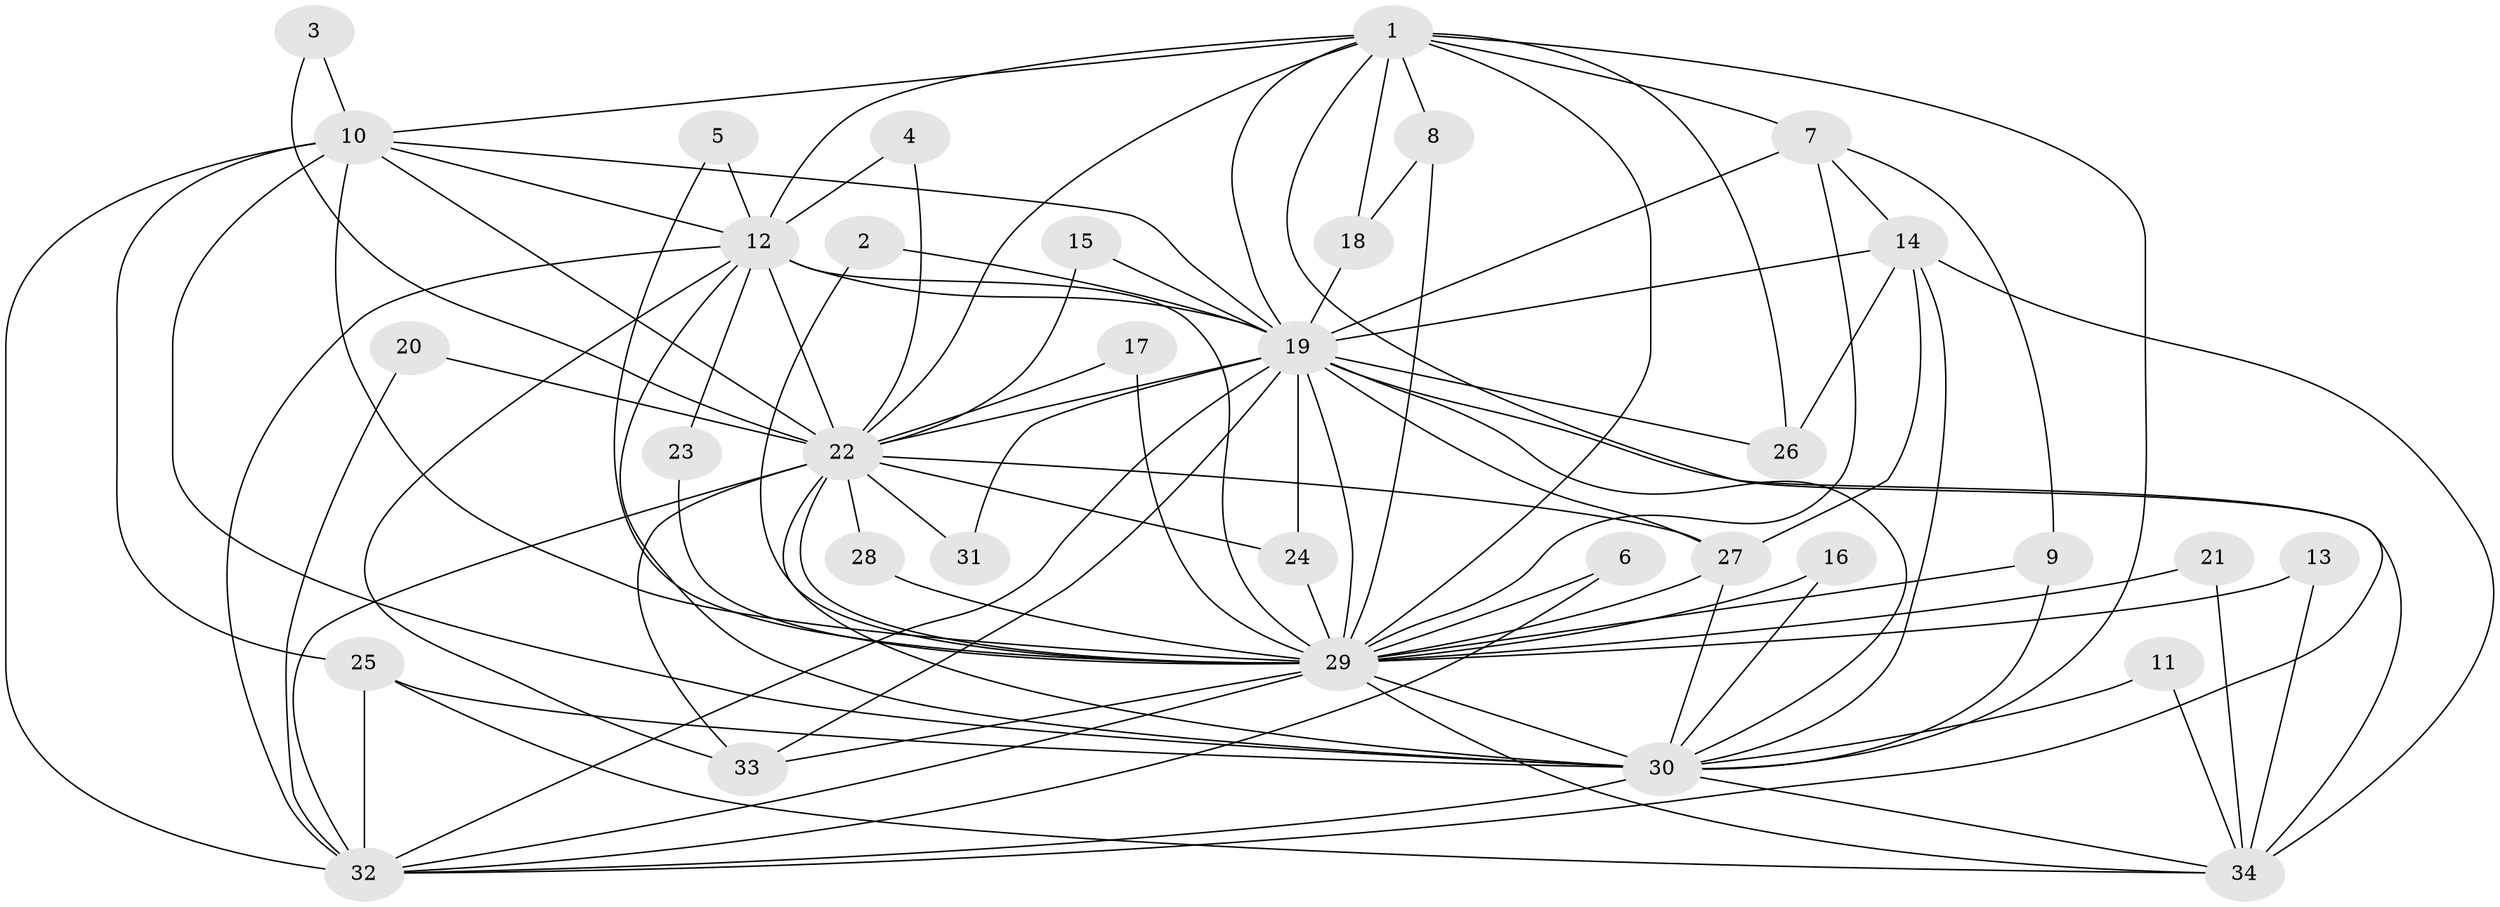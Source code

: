// original degree distribution, {14: 0.04477611940298507, 20: 0.014925373134328358, 13: 0.014925373134328358, 15: 0.014925373134328358, 18: 0.014925373134328358, 28: 0.014925373134328358, 12: 0.014925373134328358, 22: 0.014925373134328358, 3: 0.16417910447761194, 2: 0.5522388059701493, 4: 0.1044776119402985, 5: 0.014925373134328358, 8: 0.014925373134328358}
// Generated by graph-tools (version 1.1) at 2025/49/03/09/25 03:49:39]
// undirected, 34 vertices, 95 edges
graph export_dot {
graph [start="1"]
  node [color=gray90,style=filled];
  1;
  2;
  3;
  4;
  5;
  6;
  7;
  8;
  9;
  10;
  11;
  12;
  13;
  14;
  15;
  16;
  17;
  18;
  19;
  20;
  21;
  22;
  23;
  24;
  25;
  26;
  27;
  28;
  29;
  30;
  31;
  32;
  33;
  34;
  1 -- 7 [weight=1.0];
  1 -- 8 [weight=1.0];
  1 -- 10 [weight=1.0];
  1 -- 12 [weight=1.0];
  1 -- 18 [weight=1.0];
  1 -- 19 [weight=1.0];
  1 -- 22 [weight=2.0];
  1 -- 26 [weight=1.0];
  1 -- 29 [weight=2.0];
  1 -- 30 [weight=2.0];
  1 -- 32 [weight=1.0];
  2 -- 19 [weight=1.0];
  2 -- 29 [weight=1.0];
  3 -- 10 [weight=1.0];
  3 -- 22 [weight=1.0];
  4 -- 12 [weight=1.0];
  4 -- 22 [weight=1.0];
  5 -- 12 [weight=1.0];
  5 -- 29 [weight=1.0];
  6 -- 29 [weight=1.0];
  6 -- 32 [weight=1.0];
  7 -- 9 [weight=1.0];
  7 -- 14 [weight=1.0];
  7 -- 19 [weight=1.0];
  7 -- 29 [weight=1.0];
  8 -- 18 [weight=1.0];
  8 -- 29 [weight=2.0];
  9 -- 29 [weight=1.0];
  9 -- 30 [weight=1.0];
  10 -- 12 [weight=1.0];
  10 -- 19 [weight=1.0];
  10 -- 22 [weight=2.0];
  10 -- 25 [weight=1.0];
  10 -- 29 [weight=3.0];
  10 -- 30 [weight=1.0];
  10 -- 32 [weight=1.0];
  11 -- 30 [weight=1.0];
  11 -- 34 [weight=1.0];
  12 -- 19 [weight=1.0];
  12 -- 22 [weight=2.0];
  12 -- 23 [weight=1.0];
  12 -- 29 [weight=3.0];
  12 -- 30 [weight=1.0];
  12 -- 32 [weight=2.0];
  12 -- 33 [weight=1.0];
  13 -- 29 [weight=1.0];
  13 -- 34 [weight=1.0];
  14 -- 19 [weight=1.0];
  14 -- 26 [weight=1.0];
  14 -- 27 [weight=1.0];
  14 -- 30 [weight=1.0];
  14 -- 34 [weight=1.0];
  15 -- 19 [weight=1.0];
  15 -- 22 [weight=1.0];
  16 -- 29 [weight=1.0];
  16 -- 30 [weight=1.0];
  17 -- 22 [weight=1.0];
  17 -- 29 [weight=1.0];
  18 -- 19 [weight=1.0];
  19 -- 22 [weight=2.0];
  19 -- 24 [weight=2.0];
  19 -- 26 [weight=1.0];
  19 -- 27 [weight=1.0];
  19 -- 29 [weight=3.0];
  19 -- 30 [weight=1.0];
  19 -- 31 [weight=1.0];
  19 -- 32 [weight=1.0];
  19 -- 33 [weight=1.0];
  19 -- 34 [weight=1.0];
  20 -- 22 [weight=1.0];
  20 -- 32 [weight=1.0];
  21 -- 29 [weight=1.0];
  21 -- 34 [weight=1.0];
  22 -- 24 [weight=1.0];
  22 -- 27 [weight=1.0];
  22 -- 28 [weight=1.0];
  22 -- 29 [weight=4.0];
  22 -- 30 [weight=3.0];
  22 -- 31 [weight=2.0];
  22 -- 32 [weight=2.0];
  22 -- 33 [weight=1.0];
  23 -- 29 [weight=1.0];
  24 -- 29 [weight=1.0];
  25 -- 30 [weight=1.0];
  25 -- 32 [weight=1.0];
  25 -- 34 [weight=1.0];
  27 -- 29 [weight=2.0];
  27 -- 30 [weight=1.0];
  28 -- 29 [weight=1.0];
  29 -- 30 [weight=3.0];
  29 -- 32 [weight=2.0];
  29 -- 33 [weight=1.0];
  29 -- 34 [weight=1.0];
  30 -- 32 [weight=1.0];
  30 -- 34 [weight=2.0];
}
